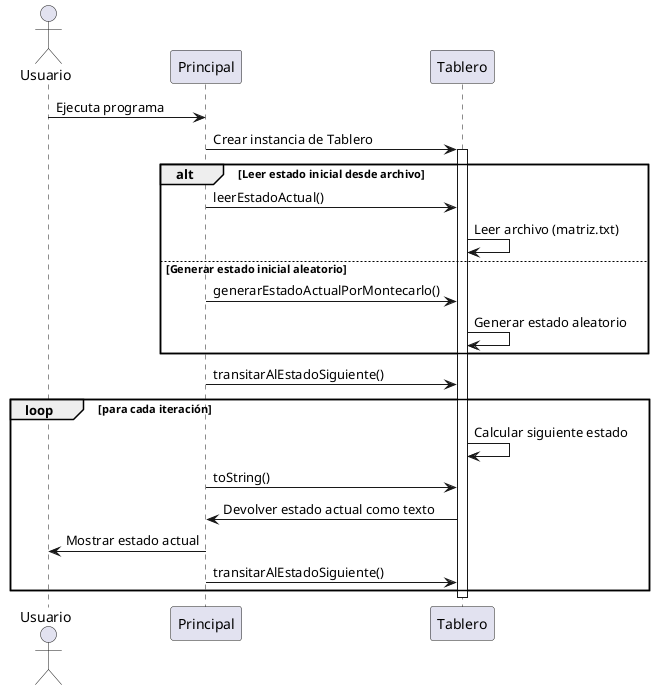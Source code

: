 @startuml
actor Usuario
participant "Principal" as Principal
participant "Tablero" as Tablero

Usuario -> Principal: Ejecuta programa
Principal -> Tablero: Crear instancia de Tablero
activate Tablero

alt Leer estado inicial desde archivo
    Principal -> Tablero: leerEstadoActual()
    Tablero -> Tablero: Leer archivo (matriz.txt)
else Generar estado inicial aleatorio
    Principal -> Tablero: generarEstadoActualPorMontecarlo()
    Tablero -> Tablero: Generar estado aleatorio
end

Principal -> Tablero: transitarAlEstadoSiguiente()
loop para cada iteración
    Tablero -> Tablero: Calcular siguiente estado
    Principal -> Tablero: toString()
    Tablero -> Principal: Devolver estado actual como texto
    Principal -> Usuario: Mostrar estado actual
    Principal -> Tablero: transitarAlEstadoSiguiente()
end

deactivate Tablero
@enduml